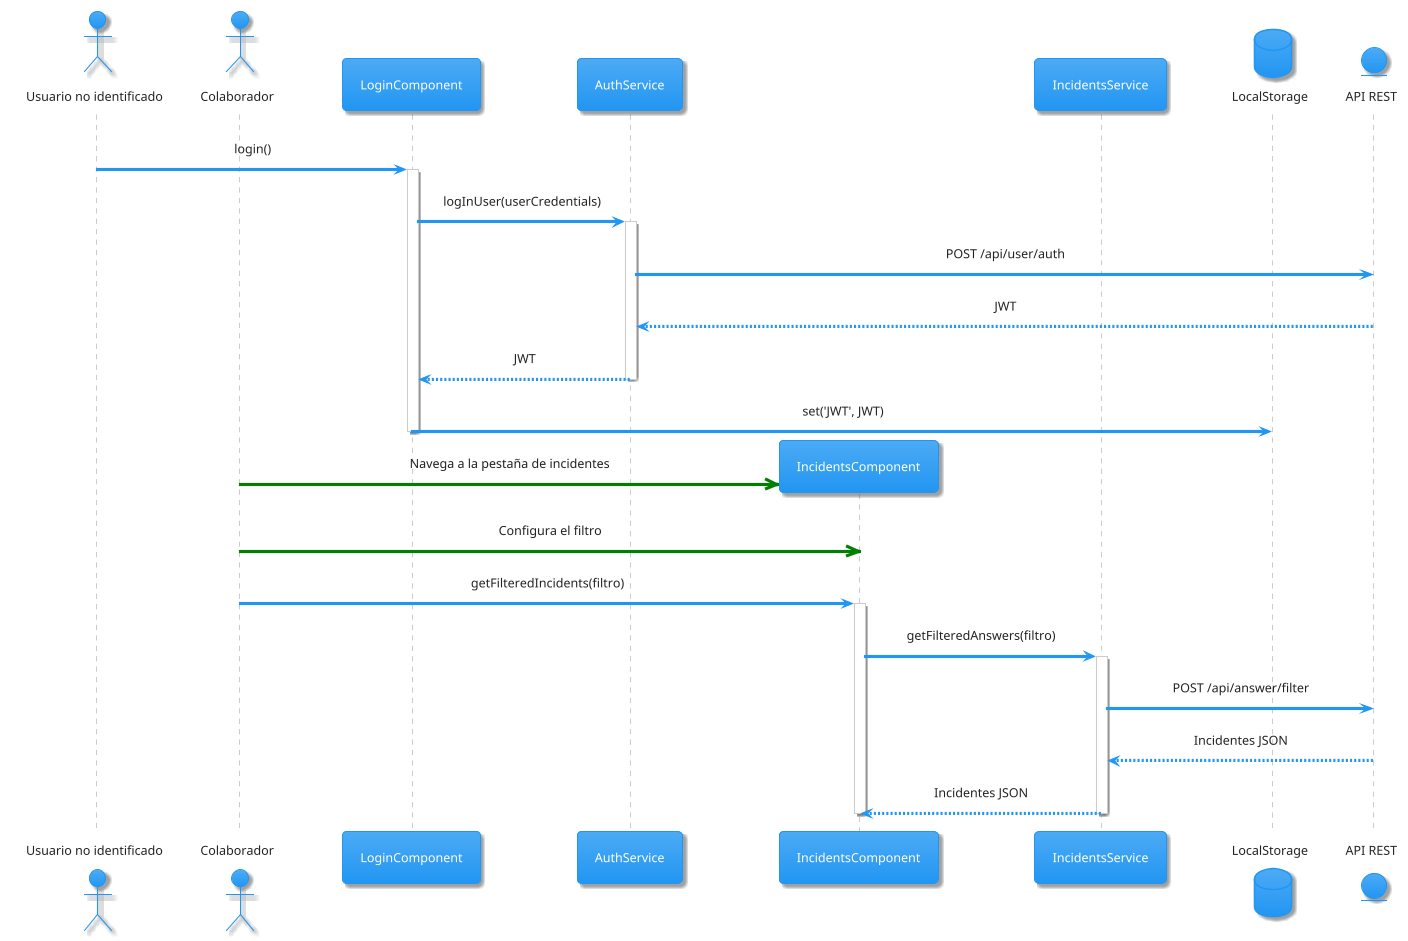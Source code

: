 @startuml filtrar incidentes
!theme materia

skinparam sequenceMessageAlign center
actor "Usuario no identificado" as us1
actor Colaborador as us2
database LocalStorage order 10
entity "API REST" as api order 11


us1 -> LoginComponent: login()
activate LoginComponent
LoginComponent -> AuthService: logInUser(userCredentials)
activate AuthService
AuthService -> api: POST /api/user/auth
api --> AuthService: JWT
AuthService --> LoginComponent: JWT
deactivate AuthService
LoginComponent -> LocalStorage: set('JWT', JWT)
deactivate LoginComponent

create IncidentsComponent
us2-[#green]>>IncidentsComponent: Navega a la pestaña de incidentes
us2-[#green]>>IncidentsComponent: Configura el filtro


us2 -> IncidentsComponent: getFilteredIncidents(filtro)
activate IncidentsComponent
IncidentsComponent -> IncidentsService: getFilteredAnswers(filtro)
activate IncidentsService
IncidentsService -> api: POST /api/answer/filter
api --> IncidentsService: Incidentes JSON
IncidentsService--> IncidentsComponent: Incidentes JSON
deactivate IncidentsService
deactivate IncidentsComponent

@enduml

